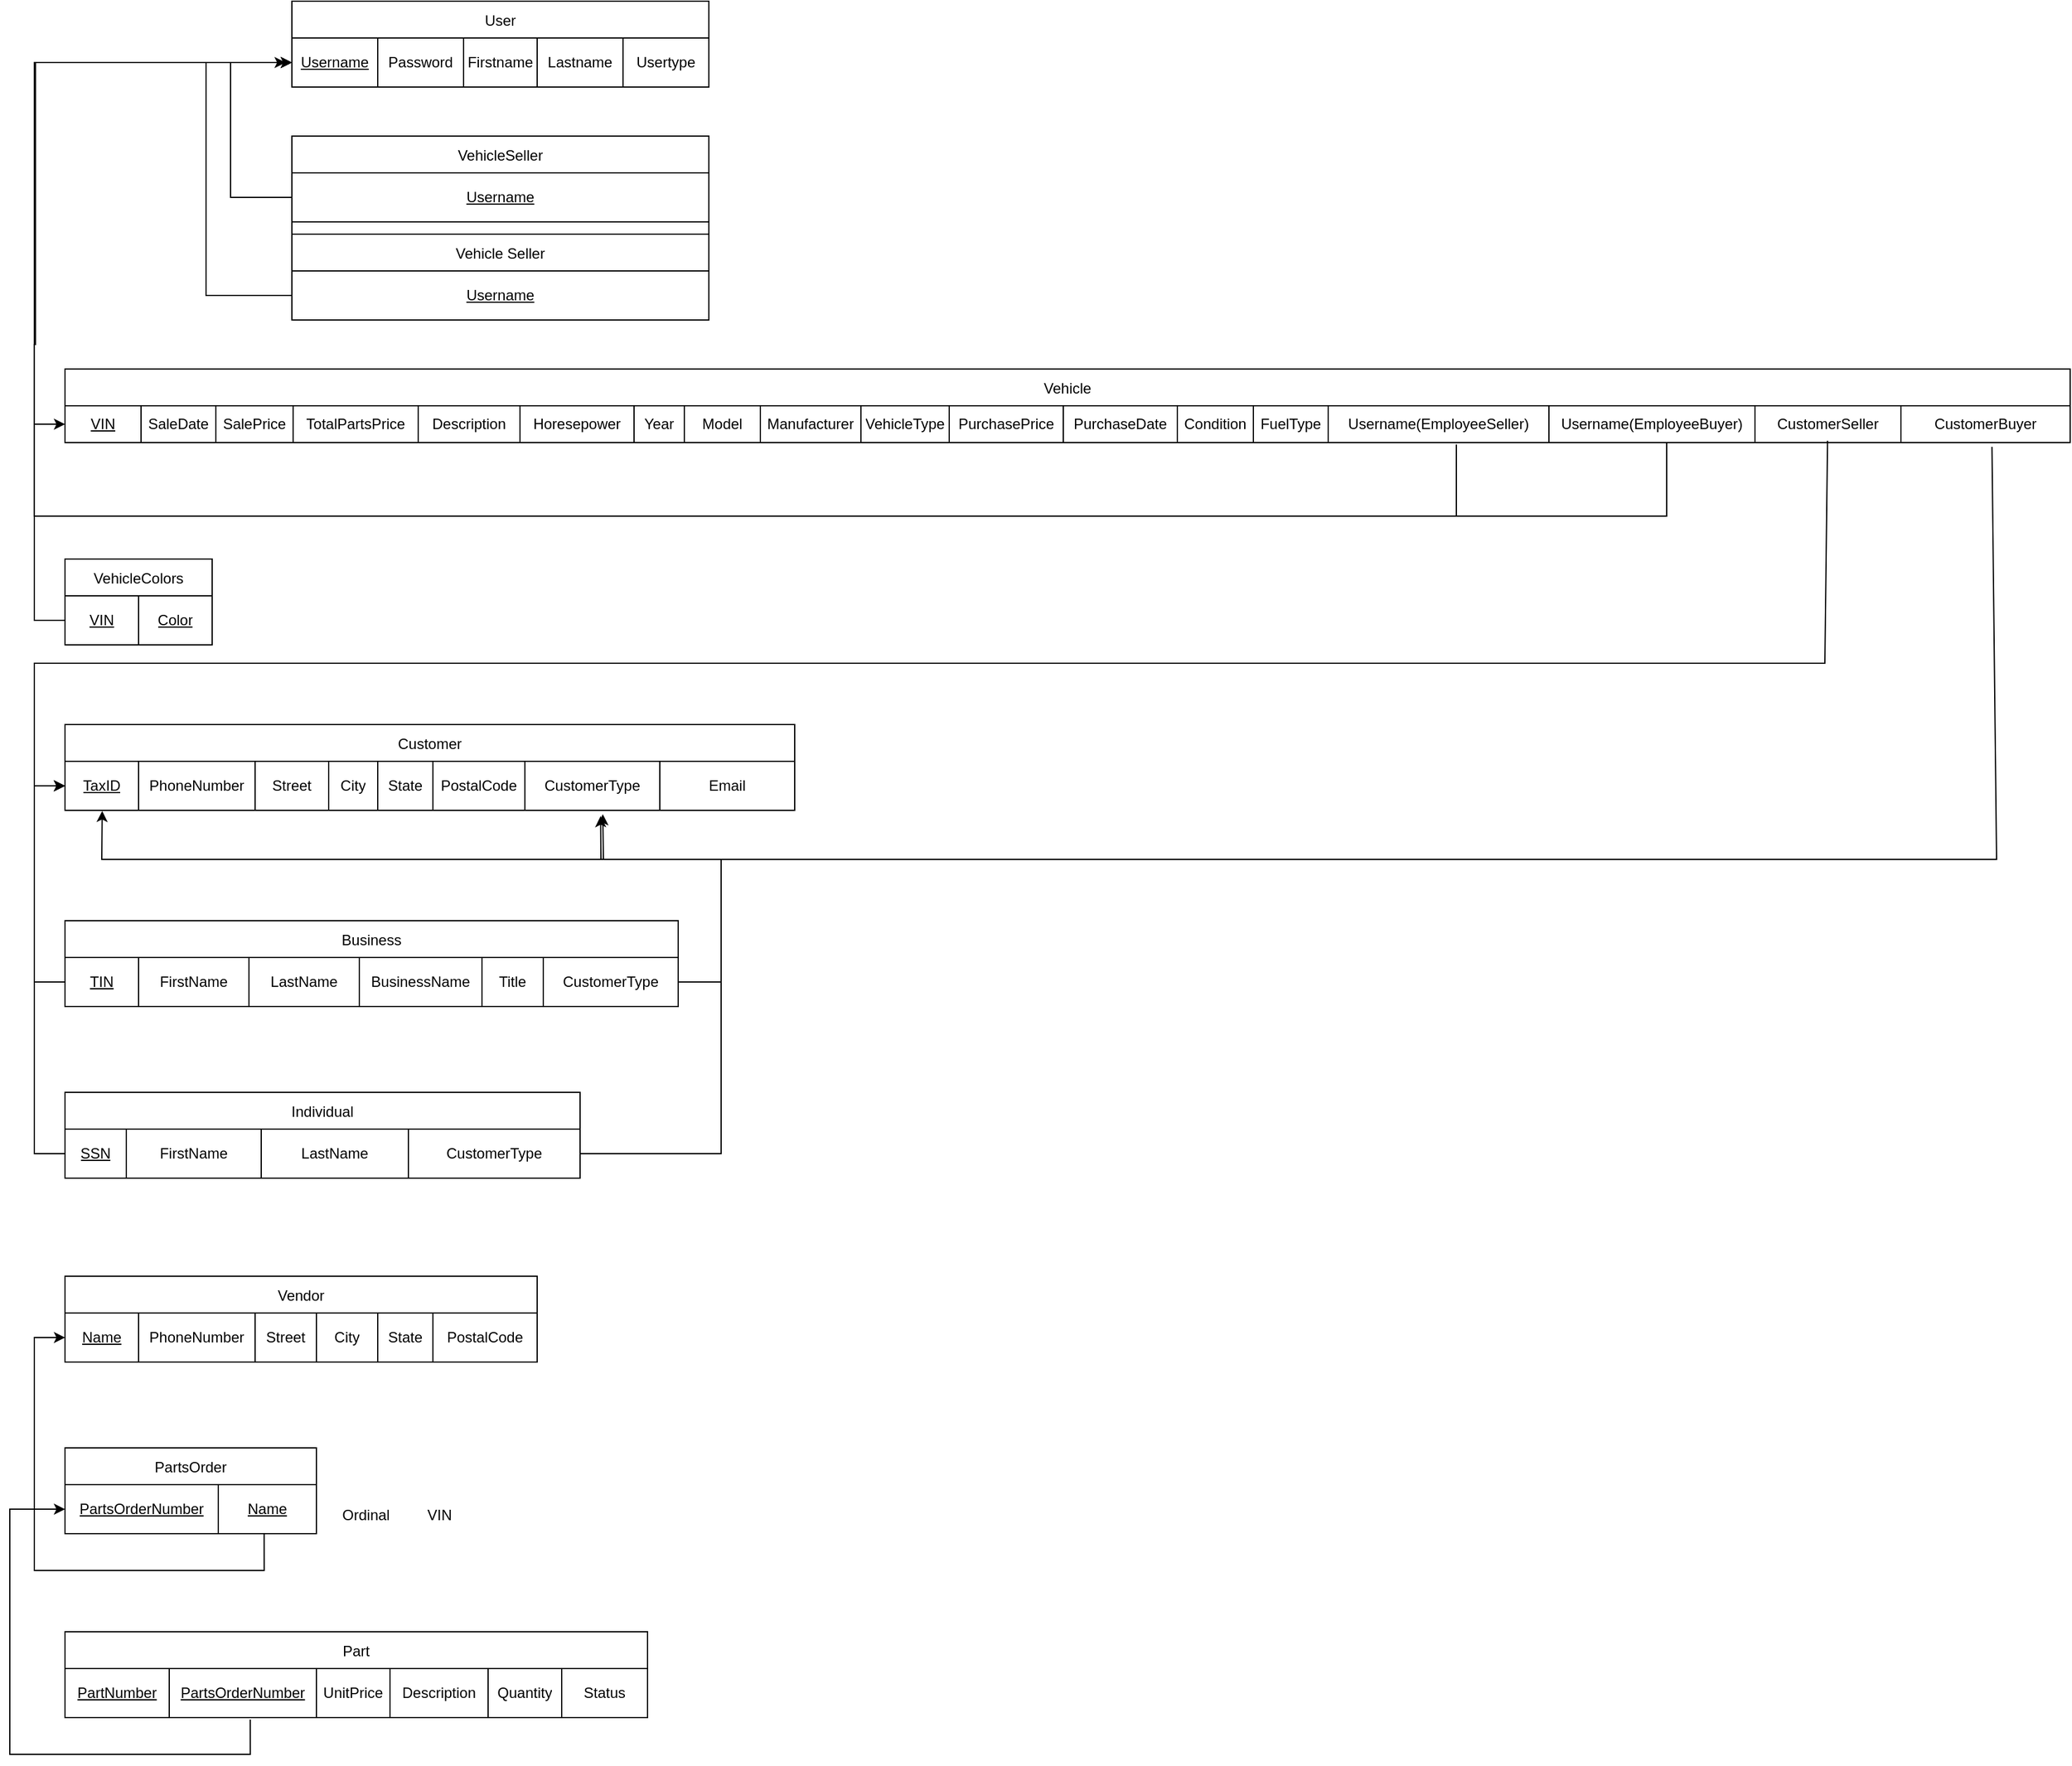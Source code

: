 <mxfile version="24.7.8">
  <diagram name="Page-1" id="-4UtWJJOfgUsc_9yNbab">
    <mxGraphModel dx="1515" dy="369" grid="1" gridSize="10" guides="1" tooltips="1" connect="1" arrows="1" fold="1" page="1" pageScale="1" pageWidth="850" pageHeight="1100" math="0" shadow="0">
      <root>
        <mxCell id="0" />
        <mxCell id="1" parent="0" />
        <mxCell id="wjsZOd1Ye_hqDT3On4Ij-1" value="User" style="shape=table;startSize=30;container=1;collapsible=0;childLayout=tableLayout;" parent="1" vertex="1">
          <mxGeometry x="-390" y="60" width="340" height="70" as="geometry" />
        </mxCell>
        <mxCell id="wjsZOd1Ye_hqDT3On4Ij-2" value="" style="shape=tableRow;horizontal=0;startSize=0;swimlaneHead=0;swimlaneBody=0;strokeColor=inherit;top=0;left=0;bottom=0;right=0;collapsible=0;dropTarget=0;fillColor=none;points=[[0,0.5],[1,0.5]];portConstraint=eastwest;" parent="wjsZOd1Ye_hqDT3On4Ij-1" vertex="1">
          <mxGeometry y="30" width="340" height="40" as="geometry" />
        </mxCell>
        <mxCell id="wjsZOd1Ye_hqDT3On4Ij-3" value="&lt;u&gt;Username&lt;/u&gt;" style="shape=partialRectangle;html=1;whiteSpace=wrap;connectable=0;strokeColor=inherit;overflow=hidden;fillColor=none;top=0;left=0;bottom=0;right=0;pointerEvents=1;" parent="wjsZOd1Ye_hqDT3On4Ij-2" vertex="1">
          <mxGeometry width="70" height="40" as="geometry">
            <mxRectangle width="70" height="40" as="alternateBounds" />
          </mxGeometry>
        </mxCell>
        <mxCell id="wjsZOd1Ye_hqDT3On4Ij-4" value="Password" style="shape=partialRectangle;html=1;whiteSpace=wrap;connectable=0;strokeColor=inherit;overflow=hidden;fillColor=none;top=0;left=0;bottom=0;right=0;pointerEvents=1;" parent="wjsZOd1Ye_hqDT3On4Ij-2" vertex="1">
          <mxGeometry x="70" width="70" height="40" as="geometry">
            <mxRectangle width="70" height="40" as="alternateBounds" />
          </mxGeometry>
        </mxCell>
        <mxCell id="wjsZOd1Ye_hqDT3On4Ij-5" value="Firstname" style="shape=partialRectangle;html=1;whiteSpace=wrap;connectable=0;strokeColor=inherit;overflow=hidden;fillColor=none;top=0;left=0;bottom=0;right=0;pointerEvents=1;" parent="wjsZOd1Ye_hqDT3On4Ij-2" vertex="1">
          <mxGeometry x="140" width="60" height="40" as="geometry">
            <mxRectangle width="60" height="40" as="alternateBounds" />
          </mxGeometry>
        </mxCell>
        <mxCell id="wjsZOd1Ye_hqDT3On4Ij-6" value="Lastname" style="shape=partialRectangle;html=1;whiteSpace=wrap;connectable=0;strokeColor=inherit;overflow=hidden;fillColor=none;top=0;left=0;bottom=0;right=0;pointerEvents=1;" parent="wjsZOd1Ye_hqDT3On4Ij-2" vertex="1">
          <mxGeometry x="200" width="70" height="40" as="geometry">
            <mxRectangle width="70" height="40" as="alternateBounds" />
          </mxGeometry>
        </mxCell>
        <mxCell id="wjsZOd1Ye_hqDT3On4Ij-7" value="Usertype" style="shape=partialRectangle;html=1;whiteSpace=wrap;connectable=0;strokeColor=inherit;overflow=hidden;fillColor=none;top=0;left=0;bottom=0;right=0;pointerEvents=1;" parent="wjsZOd1Ye_hqDT3On4Ij-2" vertex="1">
          <mxGeometry x="270" width="70" height="40" as="geometry">
            <mxRectangle width="70" height="40" as="alternateBounds" />
          </mxGeometry>
        </mxCell>
        <mxCell id="wjsZOd1Ye_hqDT3On4Ij-8" value="VehicleSeller" style="shape=table;startSize=30;container=1;collapsible=0;childLayout=tableLayout;" parent="1" vertex="1">
          <mxGeometry x="-390" y="170" width="340" height="110" as="geometry" />
        </mxCell>
        <mxCell id="wjsZOd1Ye_hqDT3On4Ij-9" value="" style="shape=tableRow;horizontal=0;startSize=0;swimlaneHead=0;swimlaneBody=0;strokeColor=inherit;top=0;left=0;bottom=0;right=0;collapsible=0;dropTarget=0;fillColor=none;points=[[0,0.5],[1,0.5]];portConstraint=eastwest;" parent="wjsZOd1Ye_hqDT3On4Ij-8" vertex="1">
          <mxGeometry y="30" width="340" height="40" as="geometry" />
        </mxCell>
        <mxCell id="wjsZOd1Ye_hqDT3On4Ij-10" value="&lt;u&gt;Username&lt;/u&gt;" style="shape=partialRectangle;html=1;whiteSpace=wrap;connectable=0;strokeColor=inherit;overflow=hidden;fillColor=none;top=0;left=0;bottom=0;right=0;pointerEvents=1;" parent="wjsZOd1Ye_hqDT3On4Ij-9" vertex="1">
          <mxGeometry width="340" height="40" as="geometry">
            <mxRectangle width="340" height="40" as="alternateBounds" />
          </mxGeometry>
        </mxCell>
        <mxCell id="fB4wuoA-GwbCkH97Dtny-259" value="" style="shape=tableRow;horizontal=0;startSize=0;swimlaneHead=0;swimlaneBody=0;strokeColor=inherit;top=0;left=0;bottom=0;right=0;collapsible=0;dropTarget=0;fillColor=none;points=[[0,0.5],[1,0.5]];portConstraint=eastwest;" parent="wjsZOd1Ye_hqDT3On4Ij-8" vertex="1">
          <mxGeometry y="70" width="340" height="40" as="geometry" />
        </mxCell>
        <mxCell id="fB4wuoA-GwbCkH97Dtny-260" value="&lt;u&gt;Username&lt;/u&gt;" style="shape=partialRectangle;html=1;whiteSpace=wrap;connectable=0;strokeColor=inherit;overflow=hidden;fillColor=none;top=0;left=0;bottom=0;right=0;pointerEvents=1;" parent="fB4wuoA-GwbCkH97Dtny-259" vertex="1">
          <mxGeometry width="340" height="40" as="geometry">
            <mxRectangle width="340" height="40" as="alternateBounds" />
          </mxGeometry>
        </mxCell>
        <mxCell id="wjsZOd1Ye_hqDT3On4Ij-11" value="" style="endArrow=classic;html=1;rounded=0;exitX=0;exitY=0.5;exitDx=0;exitDy=0;entryX=0;entryY=0.5;entryDx=0;entryDy=0;" parent="1" source="wjsZOd1Ye_hqDT3On4Ij-9" target="wjsZOd1Ye_hqDT3On4Ij-2" edge="1">
          <mxGeometry width="50" height="50" relative="1" as="geometry">
            <mxPoint x="80" y="410" as="sourcePoint" />
            <mxPoint x="-390" y="110" as="targetPoint" />
            <Array as="points">
              <mxPoint x="-440" y="220" />
              <mxPoint x="-440" y="110" />
            </Array>
          </mxGeometry>
        </mxCell>
        <mxCell id="wjsZOd1Ye_hqDT3On4Ij-12" value="Vehicle Seller" style="shape=table;startSize=30;container=1;collapsible=0;childLayout=tableLayout;" parent="1" vertex="1">
          <mxGeometry x="-390" y="250" width="340" height="70" as="geometry" />
        </mxCell>
        <mxCell id="wjsZOd1Ye_hqDT3On4Ij-13" value="" style="shape=tableRow;horizontal=0;startSize=0;swimlaneHead=0;swimlaneBody=0;strokeColor=inherit;top=0;left=0;bottom=0;right=0;collapsible=0;dropTarget=0;fillColor=none;points=[[0,0.5],[1,0.5]];portConstraint=eastwest;" parent="wjsZOd1Ye_hqDT3On4Ij-12" vertex="1">
          <mxGeometry y="30" width="340" height="40" as="geometry" />
        </mxCell>
        <mxCell id="wjsZOd1Ye_hqDT3On4Ij-14" value="&lt;u&gt;Username&lt;/u&gt;" style="shape=partialRectangle;html=1;whiteSpace=wrap;connectable=0;strokeColor=inherit;overflow=hidden;fillColor=none;top=0;left=0;bottom=0;right=0;pointerEvents=1;" parent="wjsZOd1Ye_hqDT3On4Ij-13" vertex="1">
          <mxGeometry width="340" height="40" as="geometry">
            <mxRectangle width="340" height="40" as="alternateBounds" />
          </mxGeometry>
        </mxCell>
        <mxCell id="fB4wuoA-GwbCkH97Dtny-1" value="" style="endArrow=classic;html=1;rounded=0;exitX=0;exitY=0.5;exitDx=0;exitDy=0;entryX=0;entryY=0.5;entryDx=0;entryDy=0;" parent="1" source="wjsZOd1Ye_hqDT3On4Ij-13" target="wjsZOd1Ye_hqDT3On4Ij-2" edge="1">
          <mxGeometry width="50" height="50" relative="1" as="geometry">
            <mxPoint x="-375" y="280" as="sourcePoint" />
            <mxPoint x="-350" y="130" as="targetPoint" />
            <Array as="points">
              <mxPoint x="-460" y="300" />
              <mxPoint x="-460" y="220" />
              <mxPoint x="-460" y="160" />
              <mxPoint x="-460" y="110" />
              <mxPoint x="-410" y="110" />
            </Array>
          </mxGeometry>
        </mxCell>
        <mxCell id="fB4wuoA-GwbCkH97Dtny-161" value="VehicleColors" style="shape=table;startSize=30;container=1;collapsible=0;childLayout=tableLayout;" parent="1" vertex="1">
          <mxGeometry x="-575" y="515" width="120" height="70" as="geometry" />
        </mxCell>
        <mxCell id="fB4wuoA-GwbCkH97Dtny-162" value="" style="shape=tableRow;horizontal=0;startSize=0;swimlaneHead=0;swimlaneBody=0;strokeColor=inherit;top=0;left=0;bottom=0;right=0;collapsible=0;dropTarget=0;fillColor=none;points=[[0,0.5],[1,0.5]];portConstraint=eastwest;" parent="fB4wuoA-GwbCkH97Dtny-161" vertex="1">
          <mxGeometry y="30" width="120" height="40" as="geometry" />
        </mxCell>
        <mxCell id="fB4wuoA-GwbCkH97Dtny-163" value="&lt;u&gt;VIN&lt;/u&gt;" style="shape=partialRectangle;html=1;whiteSpace=wrap;connectable=0;strokeColor=inherit;overflow=hidden;fillColor=none;top=0;left=0;bottom=0;right=0;pointerEvents=1;" parent="fB4wuoA-GwbCkH97Dtny-162" vertex="1">
          <mxGeometry width="60" height="40" as="geometry">
            <mxRectangle width="60" height="40" as="alternateBounds" />
          </mxGeometry>
        </mxCell>
        <mxCell id="fB4wuoA-GwbCkH97Dtny-164" value="&lt;u&gt;Color&lt;/u&gt;" style="shape=partialRectangle;html=1;whiteSpace=wrap;connectable=0;strokeColor=inherit;overflow=hidden;fillColor=none;top=0;left=0;bottom=0;right=0;pointerEvents=1;" parent="fB4wuoA-GwbCkH97Dtny-162" vertex="1">
          <mxGeometry x="60" width="60" height="40" as="geometry">
            <mxRectangle width="60" height="40" as="alternateBounds" />
          </mxGeometry>
        </mxCell>
        <mxCell id="fB4wuoA-GwbCkH97Dtny-189" value="Customer" style="shape=table;startSize=30;container=1;collapsible=0;childLayout=tableLayout;" parent="1" vertex="1">
          <mxGeometry x="-575" y="650" width="595" height="70" as="geometry" />
        </mxCell>
        <mxCell id="fB4wuoA-GwbCkH97Dtny-190" value="" style="shape=tableRow;horizontal=0;startSize=0;swimlaneHead=0;swimlaneBody=0;strokeColor=inherit;top=0;left=0;bottom=0;right=0;collapsible=0;dropTarget=0;fillColor=none;points=[[0,0.5],[1,0.5]];portConstraint=eastwest;" parent="fB4wuoA-GwbCkH97Dtny-189" vertex="1">
          <mxGeometry y="30" width="595" height="40" as="geometry" />
        </mxCell>
        <mxCell id="fB4wuoA-GwbCkH97Dtny-191" value="&lt;u&gt;TaxID&lt;/u&gt;" style="shape=partialRectangle;html=1;whiteSpace=wrap;connectable=0;strokeColor=inherit;overflow=hidden;fillColor=none;top=0;left=0;bottom=0;right=0;pointerEvents=1;" parent="fB4wuoA-GwbCkH97Dtny-190" vertex="1">
          <mxGeometry width="60" height="40" as="geometry">
            <mxRectangle width="60" height="40" as="alternateBounds" />
          </mxGeometry>
        </mxCell>
        <mxCell id="fB4wuoA-GwbCkH97Dtny-192" value="PhoneNumber" style="shape=partialRectangle;html=1;whiteSpace=wrap;connectable=0;strokeColor=inherit;overflow=hidden;fillColor=none;top=0;left=0;bottom=0;right=0;pointerEvents=1;" parent="fB4wuoA-GwbCkH97Dtny-190" vertex="1">
          <mxGeometry x="60" width="95" height="40" as="geometry">
            <mxRectangle width="95" height="40" as="alternateBounds" />
          </mxGeometry>
        </mxCell>
        <mxCell id="fB4wuoA-GwbCkH97Dtny-193" value="Street" style="shape=partialRectangle;html=1;whiteSpace=wrap;connectable=0;strokeColor=inherit;overflow=hidden;fillColor=none;top=0;left=0;bottom=0;right=0;pointerEvents=1;" parent="fB4wuoA-GwbCkH97Dtny-190" vertex="1">
          <mxGeometry x="155" width="60" height="40" as="geometry">
            <mxRectangle width="60" height="40" as="alternateBounds" />
          </mxGeometry>
        </mxCell>
        <mxCell id="fB4wuoA-GwbCkH97Dtny-194" value="City" style="shape=partialRectangle;html=1;whiteSpace=wrap;connectable=0;strokeColor=inherit;overflow=hidden;fillColor=none;top=0;left=0;bottom=0;right=0;pointerEvents=1;" parent="fB4wuoA-GwbCkH97Dtny-190" vertex="1">
          <mxGeometry x="215" width="40" height="40" as="geometry">
            <mxRectangle width="40" height="40" as="alternateBounds" />
          </mxGeometry>
        </mxCell>
        <mxCell id="fB4wuoA-GwbCkH97Dtny-195" value="State" style="shape=partialRectangle;html=1;whiteSpace=wrap;connectable=0;strokeColor=inherit;overflow=hidden;fillColor=none;top=0;left=0;bottom=0;right=0;pointerEvents=1;" parent="fB4wuoA-GwbCkH97Dtny-190" vertex="1">
          <mxGeometry x="255" width="45" height="40" as="geometry">
            <mxRectangle width="45" height="40" as="alternateBounds" />
          </mxGeometry>
        </mxCell>
        <mxCell id="fB4wuoA-GwbCkH97Dtny-196" value="PostalCode" style="shape=partialRectangle;html=1;whiteSpace=wrap;connectable=0;strokeColor=inherit;overflow=hidden;fillColor=none;top=0;left=0;bottom=0;right=0;pointerEvents=1;" parent="fB4wuoA-GwbCkH97Dtny-190" vertex="1">
          <mxGeometry x="300" width="75" height="40" as="geometry">
            <mxRectangle width="75" height="40" as="alternateBounds" />
          </mxGeometry>
        </mxCell>
        <mxCell id="zgHn_-PmZQucNy31a7lp-24" value="CustomerType" style="shape=partialRectangle;html=1;whiteSpace=wrap;connectable=0;strokeColor=inherit;overflow=hidden;fillColor=none;top=0;left=0;bottom=0;right=0;pointerEvents=1;" parent="fB4wuoA-GwbCkH97Dtny-190" vertex="1">
          <mxGeometry x="375" width="110" height="40" as="geometry">
            <mxRectangle width="110" height="40" as="alternateBounds" />
          </mxGeometry>
        </mxCell>
        <mxCell id="zgHn_-PmZQucNy31a7lp-28" value="Email" style="shape=partialRectangle;html=1;whiteSpace=wrap;connectable=0;strokeColor=inherit;overflow=hidden;fillColor=none;top=0;left=0;bottom=0;right=0;pointerEvents=1;" parent="fB4wuoA-GwbCkH97Dtny-190" vertex="1">
          <mxGeometry x="485" width="110" height="40" as="geometry">
            <mxRectangle width="110" height="40" as="alternateBounds" />
          </mxGeometry>
        </mxCell>
        <mxCell id="fB4wuoA-GwbCkH97Dtny-229" value="PartsOrder" style="shape=table;startSize=30;container=1;collapsible=0;childLayout=tableLayout;" parent="1" vertex="1">
          <mxGeometry x="-575" y="1240" width="205" height="70" as="geometry" />
        </mxCell>
        <mxCell id="fB4wuoA-GwbCkH97Dtny-230" value="" style="shape=tableRow;horizontal=0;startSize=0;swimlaneHead=0;swimlaneBody=0;strokeColor=inherit;top=0;left=0;bottom=0;right=0;collapsible=0;dropTarget=0;fillColor=none;points=[[0,0.5],[1,0.5]];portConstraint=eastwest;" parent="fB4wuoA-GwbCkH97Dtny-229" vertex="1">
          <mxGeometry y="30" width="205" height="40" as="geometry" />
        </mxCell>
        <mxCell id="fB4wuoA-GwbCkH97Dtny-231" value="&lt;u&gt;PartsOrderNumber&lt;/u&gt;" style="shape=partialRectangle;html=1;whiteSpace=wrap;connectable=0;strokeColor=inherit;overflow=hidden;fillColor=none;top=0;left=0;bottom=0;right=0;pointerEvents=1;" parent="fB4wuoA-GwbCkH97Dtny-230" vertex="1">
          <mxGeometry width="125" height="40" as="geometry">
            <mxRectangle width="125" height="40" as="alternateBounds" />
          </mxGeometry>
        </mxCell>
        <mxCell id="fB4wuoA-GwbCkH97Dtny-232" value="&lt;u&gt;Name&lt;/u&gt;" style="shape=partialRectangle;html=1;whiteSpace=wrap;connectable=0;strokeColor=inherit;overflow=hidden;fillColor=none;top=0;left=0;bottom=0;right=0;pointerEvents=1;" parent="fB4wuoA-GwbCkH97Dtny-230" vertex="1">
          <mxGeometry x="125" width="80" height="40" as="geometry">
            <mxRectangle width="80" height="40" as="alternateBounds" />
          </mxGeometry>
        </mxCell>
        <mxCell id="fB4wuoA-GwbCkH97Dtny-233" value="Vendor" style="shape=table;startSize=30;container=1;collapsible=0;childLayout=tableLayout;" parent="1" vertex="1">
          <mxGeometry x="-575" y="1100" width="385" height="70" as="geometry" />
        </mxCell>
        <mxCell id="fB4wuoA-GwbCkH97Dtny-234" value="" style="shape=tableRow;horizontal=0;startSize=0;swimlaneHead=0;swimlaneBody=0;strokeColor=inherit;top=0;left=0;bottom=0;right=0;collapsible=0;dropTarget=0;fillColor=none;points=[[0,0.5],[1,0.5]];portConstraint=eastwest;" parent="fB4wuoA-GwbCkH97Dtny-233" vertex="1">
          <mxGeometry y="30" width="385" height="40" as="geometry" />
        </mxCell>
        <mxCell id="fB4wuoA-GwbCkH97Dtny-235" value="&lt;u&gt;Name&lt;/u&gt;" style="shape=partialRectangle;html=1;whiteSpace=wrap;connectable=0;strokeColor=inherit;overflow=hidden;fillColor=none;top=0;left=0;bottom=0;right=0;pointerEvents=1;" parent="fB4wuoA-GwbCkH97Dtny-234" vertex="1">
          <mxGeometry width="60" height="40" as="geometry">
            <mxRectangle width="60" height="40" as="alternateBounds" />
          </mxGeometry>
        </mxCell>
        <mxCell id="fB4wuoA-GwbCkH97Dtny-236" value="PhoneNumber" style="shape=partialRectangle;html=1;whiteSpace=wrap;connectable=0;strokeColor=inherit;overflow=hidden;fillColor=none;top=0;left=0;bottom=0;right=0;pointerEvents=1;" parent="fB4wuoA-GwbCkH97Dtny-234" vertex="1">
          <mxGeometry x="60" width="95" height="40" as="geometry">
            <mxRectangle width="95" height="40" as="alternateBounds" />
          </mxGeometry>
        </mxCell>
        <mxCell id="fB4wuoA-GwbCkH97Dtny-237" value="Street" style="shape=partialRectangle;html=1;whiteSpace=wrap;connectable=0;strokeColor=inherit;overflow=hidden;fillColor=none;top=0;left=0;bottom=0;right=0;pointerEvents=1;" parent="fB4wuoA-GwbCkH97Dtny-234" vertex="1">
          <mxGeometry x="155" width="50" height="40" as="geometry">
            <mxRectangle width="50" height="40" as="alternateBounds" />
          </mxGeometry>
        </mxCell>
        <mxCell id="fB4wuoA-GwbCkH97Dtny-238" value="City" style="shape=partialRectangle;html=1;whiteSpace=wrap;connectable=0;strokeColor=inherit;overflow=hidden;fillColor=none;top=0;left=0;bottom=0;right=0;pointerEvents=1;" parent="fB4wuoA-GwbCkH97Dtny-234" vertex="1">
          <mxGeometry x="205" width="50" height="40" as="geometry">
            <mxRectangle width="50" height="40" as="alternateBounds" />
          </mxGeometry>
        </mxCell>
        <mxCell id="fB4wuoA-GwbCkH97Dtny-239" value="State" style="shape=partialRectangle;html=1;whiteSpace=wrap;connectable=0;strokeColor=inherit;overflow=hidden;fillColor=none;top=0;left=0;bottom=0;right=0;pointerEvents=1;" parent="fB4wuoA-GwbCkH97Dtny-234" vertex="1">
          <mxGeometry x="255" width="45" height="40" as="geometry">
            <mxRectangle width="45" height="40" as="alternateBounds" />
          </mxGeometry>
        </mxCell>
        <mxCell id="fB4wuoA-GwbCkH97Dtny-240" value="PostalCode" style="shape=partialRectangle;html=1;whiteSpace=wrap;connectable=0;strokeColor=inherit;overflow=hidden;fillColor=none;top=0;left=0;bottom=0;right=0;pointerEvents=1;" parent="fB4wuoA-GwbCkH97Dtny-234" vertex="1">
          <mxGeometry x="300" width="85" height="40" as="geometry">
            <mxRectangle width="85" height="40" as="alternateBounds" />
          </mxGeometry>
        </mxCell>
        <mxCell id="fB4wuoA-GwbCkH97Dtny-241" style="edgeStyle=orthogonalEdgeStyle;rounded=0;orthogonalLoop=1;jettySize=auto;html=1;entryX=0;entryY=0.5;entryDx=0;entryDy=0;exitX=0.792;exitY=0.994;exitDx=0;exitDy=0;exitPerimeter=0;" parent="1" source="fB4wuoA-GwbCkH97Dtny-230" target="fB4wuoA-GwbCkH97Dtny-234" edge="1">
          <mxGeometry relative="1" as="geometry">
            <Array as="points">
              <mxPoint x="-413" y="1340" />
              <mxPoint x="-600" y="1340" />
              <mxPoint x="-600" y="1150" />
            </Array>
          </mxGeometry>
        </mxCell>
        <mxCell id="fB4wuoA-GwbCkH97Dtny-250" value="Part" style="shape=table;startSize=30;container=1;collapsible=0;childLayout=tableLayout;" parent="1" vertex="1">
          <mxGeometry x="-575" y="1390" width="475" height="70" as="geometry" />
        </mxCell>
        <mxCell id="fB4wuoA-GwbCkH97Dtny-251" value="" style="shape=tableRow;horizontal=0;startSize=0;swimlaneHead=0;swimlaneBody=0;strokeColor=inherit;top=0;left=0;bottom=0;right=0;collapsible=0;dropTarget=0;fillColor=none;points=[[0,0.5],[1,0.5]];portConstraint=eastwest;" parent="fB4wuoA-GwbCkH97Dtny-250" vertex="1">
          <mxGeometry y="30" width="475" height="40" as="geometry" />
        </mxCell>
        <mxCell id="fB4wuoA-GwbCkH97Dtny-252" value="&lt;u&gt;PartNumber&lt;/u&gt;" style="shape=partialRectangle;html=1;whiteSpace=wrap;connectable=0;strokeColor=inherit;overflow=hidden;fillColor=none;top=0;left=0;bottom=0;right=0;pointerEvents=1;" parent="fB4wuoA-GwbCkH97Dtny-251" vertex="1">
          <mxGeometry width="85" height="40" as="geometry">
            <mxRectangle width="85" height="40" as="alternateBounds" />
          </mxGeometry>
        </mxCell>
        <mxCell id="fB4wuoA-GwbCkH97Dtny-253" value="&lt;u&gt;PartsOrderNumber&lt;/u&gt;" style="shape=partialRectangle;html=1;whiteSpace=wrap;connectable=0;strokeColor=inherit;overflow=hidden;fillColor=none;top=0;left=0;bottom=0;right=0;pointerEvents=1;" parent="fB4wuoA-GwbCkH97Dtny-251" vertex="1">
          <mxGeometry x="85" width="120" height="40" as="geometry">
            <mxRectangle width="120" height="40" as="alternateBounds" />
          </mxGeometry>
        </mxCell>
        <mxCell id="fB4wuoA-GwbCkH97Dtny-254" value="UnitPrice" style="shape=partialRectangle;html=1;whiteSpace=wrap;connectable=0;strokeColor=inherit;overflow=hidden;fillColor=none;top=0;left=0;bottom=0;right=0;pointerEvents=1;" parent="fB4wuoA-GwbCkH97Dtny-251" vertex="1">
          <mxGeometry x="205" width="60" height="40" as="geometry">
            <mxRectangle width="60" height="40" as="alternateBounds" />
          </mxGeometry>
        </mxCell>
        <mxCell id="fB4wuoA-GwbCkH97Dtny-255" value="Description" style="shape=partialRectangle;html=1;whiteSpace=wrap;connectable=0;strokeColor=inherit;overflow=hidden;fillColor=none;top=0;left=0;bottom=0;right=0;pointerEvents=1;" parent="fB4wuoA-GwbCkH97Dtny-251" vertex="1">
          <mxGeometry x="265" width="80" height="40" as="geometry">
            <mxRectangle width="80" height="40" as="alternateBounds" />
          </mxGeometry>
        </mxCell>
        <mxCell id="fB4wuoA-GwbCkH97Dtny-256" value="Quantity" style="shape=partialRectangle;html=1;whiteSpace=wrap;connectable=0;strokeColor=inherit;overflow=hidden;fillColor=none;top=0;left=0;bottom=0;right=0;pointerEvents=1;" parent="fB4wuoA-GwbCkH97Dtny-251" vertex="1">
          <mxGeometry x="345" width="60" height="40" as="geometry">
            <mxRectangle width="60" height="40" as="alternateBounds" />
          </mxGeometry>
        </mxCell>
        <mxCell id="fB4wuoA-GwbCkH97Dtny-257" value="Status" style="shape=partialRectangle;html=1;whiteSpace=wrap;connectable=0;strokeColor=inherit;overflow=hidden;fillColor=none;top=0;left=0;bottom=0;right=0;pointerEvents=1;" parent="fB4wuoA-GwbCkH97Dtny-251" vertex="1">
          <mxGeometry x="405" width="70" height="40" as="geometry">
            <mxRectangle width="70" height="40" as="alternateBounds" />
          </mxGeometry>
        </mxCell>
        <mxCell id="fB4wuoA-GwbCkH97Dtny-258" style="edgeStyle=orthogonalEdgeStyle;rounded=0;orthogonalLoop=1;jettySize=auto;html=1;entryX=0;entryY=0.5;entryDx=0;entryDy=0;exitX=0.318;exitY=1.042;exitDx=0;exitDy=0;exitPerimeter=0;" parent="1" source="fB4wuoA-GwbCkH97Dtny-251" target="fB4wuoA-GwbCkH97Dtny-230" edge="1">
          <mxGeometry relative="1" as="geometry">
            <Array as="points">
              <mxPoint x="-424" y="1490" />
              <mxPoint x="-620" y="1490" />
              <mxPoint x="-620" y="1290" />
            </Array>
          </mxGeometry>
        </mxCell>
        <mxCell id="zgHn_-PmZQucNy31a7lp-22" style="edgeStyle=orthogonalEdgeStyle;rounded=0;orthogonalLoop=1;jettySize=auto;html=1;exitX=0.697;exitY=1.056;exitDx=0;exitDy=0;exitPerimeter=0;entryX=0;entryY=0.5;entryDx=0;entryDy=0;" parent="1" edge="1">
          <mxGeometry relative="1" as="geometry">
            <mxPoint x="-395.08" y="110.0" as="targetPoint" />
            <mxPoint x="559.515" y="421.68" as="sourcePoint" />
            <Array as="points">
              <mxPoint x="559.92" y="480" />
              <mxPoint x="-600.08" y="480" />
              <mxPoint x="-600.08" y="340" />
              <mxPoint x="-599.08" y="110" />
            </Array>
          </mxGeometry>
        </mxCell>
        <mxCell id="zgHn_-PmZQucNy31a7lp-27" style="rounded=0;orthogonalLoop=1;jettySize=auto;html=1;exitX=0.879;exitY=0.951;exitDx=0;exitDy=0;exitPerimeter=0;entryX=0;entryY=0.5;entryDx=0;entryDy=0;" parent="1" source="fB4wuoA-GwbCkH97Dtny-280" target="fB4wuoA-GwbCkH97Dtny-190" edge="1">
          <mxGeometry relative="1" as="geometry">
            <mxPoint x="-610" y="610" as="targetPoint" />
            <Array as="points">
              <mxPoint x="860" y="600" />
              <mxPoint x="320" y="600" />
              <mxPoint x="-230" y="600" />
              <mxPoint x="-600" y="600" />
              <mxPoint x="-600" y="700" />
            </Array>
          </mxGeometry>
        </mxCell>
        <mxCell id="zgHn_-PmZQucNy31a7lp-35" style="edgeStyle=none;rounded=0;orthogonalLoop=1;jettySize=auto;html=1;exitX=0.961;exitY=1.118;exitDx=0;exitDy=0;exitPerimeter=0;entryX=0.051;entryY=1.012;entryDx=0;entryDy=0;entryPerimeter=0;" parent="1" source="fB4wuoA-GwbCkH97Dtny-280" target="fB4wuoA-GwbCkH97Dtny-190" edge="1">
          <mxGeometry relative="1" as="geometry">
            <mxPoint x="-550" y="750" as="targetPoint" />
            <Array as="points">
              <mxPoint x="1000" y="760" />
              <mxPoint x="230" y="760" />
              <mxPoint x="-545" y="760" />
            </Array>
          </mxGeometry>
        </mxCell>
        <mxCell id="fB4wuoA-GwbCkH97Dtny-279" value="Vehicle" style="shape=table;startSize=30;container=1;collapsible=0;childLayout=tableLayout;" parent="1" vertex="1">
          <mxGeometry x="-575" y="360" width="1635" height="60" as="geometry" />
        </mxCell>
        <mxCell id="fB4wuoA-GwbCkH97Dtny-280" value="" style="shape=tableRow;horizontal=0;startSize=0;swimlaneHead=0;swimlaneBody=0;strokeColor=inherit;top=0;left=0;bottom=0;right=0;collapsible=0;dropTarget=0;fillColor=none;points=[[0,0.5],[1,0.5]];portConstraint=eastwest;" parent="fB4wuoA-GwbCkH97Dtny-279" vertex="1">
          <mxGeometry y="30" width="1635" height="30" as="geometry" />
        </mxCell>
        <mxCell id="fB4wuoA-GwbCkH97Dtny-281" value="&lt;u&gt;VIN&lt;/u&gt;" style="shape=partialRectangle;html=1;whiteSpace=wrap;connectable=0;strokeColor=inherit;overflow=hidden;fillColor=none;top=0;left=0;bottom=0;right=0;pointerEvents=1;" parent="fB4wuoA-GwbCkH97Dtny-280" vertex="1">
          <mxGeometry width="62" height="30" as="geometry">
            <mxRectangle width="62" height="30" as="alternateBounds" />
          </mxGeometry>
        </mxCell>
        <mxCell id="fB4wuoA-GwbCkH97Dtny-282" value="SaleDate" style="shape=partialRectangle;html=1;whiteSpace=wrap;connectable=0;strokeColor=inherit;overflow=hidden;fillColor=none;top=0;left=0;bottom=0;right=0;pointerEvents=1;" parent="fB4wuoA-GwbCkH97Dtny-280" vertex="1">
          <mxGeometry x="62" width="61" height="30" as="geometry">
            <mxRectangle width="61" height="30" as="alternateBounds" />
          </mxGeometry>
        </mxCell>
        <mxCell id="fB4wuoA-GwbCkH97Dtny-283" value="SalePrice" style="shape=partialRectangle;html=1;whiteSpace=wrap;connectable=0;strokeColor=inherit;overflow=hidden;fillColor=none;top=0;left=0;bottom=0;right=0;pointerEvents=1;" parent="fB4wuoA-GwbCkH97Dtny-280" vertex="1">
          <mxGeometry x="123" width="63" height="30" as="geometry">
            <mxRectangle width="63" height="30" as="alternateBounds" />
          </mxGeometry>
        </mxCell>
        <mxCell id="fB4wuoA-GwbCkH97Dtny-284" value="TotalPartsPrice" style="shape=partialRectangle;html=1;whiteSpace=wrap;connectable=0;strokeColor=inherit;overflow=hidden;fillColor=none;top=0;left=0;bottom=0;right=0;pointerEvents=1;" parent="fB4wuoA-GwbCkH97Dtny-280" vertex="1">
          <mxGeometry x="186" width="102" height="30" as="geometry">
            <mxRectangle width="102" height="30" as="alternateBounds" />
          </mxGeometry>
        </mxCell>
        <mxCell id="fB4wuoA-GwbCkH97Dtny-285" value="Description" style="shape=partialRectangle;html=1;whiteSpace=wrap;connectable=0;strokeColor=inherit;overflow=hidden;fillColor=none;top=0;left=0;bottom=0;right=0;pointerEvents=1;" parent="fB4wuoA-GwbCkH97Dtny-280" vertex="1">
          <mxGeometry x="288" width="83" height="30" as="geometry">
            <mxRectangle width="83" height="30" as="alternateBounds" />
          </mxGeometry>
        </mxCell>
        <mxCell id="fB4wuoA-GwbCkH97Dtny-286" value="Horesepower" style="shape=partialRectangle;html=1;whiteSpace=wrap;connectable=0;strokeColor=inherit;overflow=hidden;fillColor=none;top=0;left=0;bottom=0;right=0;pointerEvents=1;" parent="fB4wuoA-GwbCkH97Dtny-280" vertex="1">
          <mxGeometry x="371" width="93" height="30" as="geometry">
            <mxRectangle width="93" height="30" as="alternateBounds" />
          </mxGeometry>
        </mxCell>
        <mxCell id="fB4wuoA-GwbCkH97Dtny-287" value="Year" style="shape=partialRectangle;html=1;whiteSpace=wrap;connectable=0;strokeColor=inherit;overflow=hidden;fillColor=none;top=0;left=0;bottom=0;right=0;pointerEvents=1;" parent="fB4wuoA-GwbCkH97Dtny-280" vertex="1">
          <mxGeometry x="464" width="41" height="30" as="geometry">
            <mxRectangle width="41" height="30" as="alternateBounds" />
          </mxGeometry>
        </mxCell>
        <mxCell id="fB4wuoA-GwbCkH97Dtny-288" value="Model" style="shape=partialRectangle;html=1;whiteSpace=wrap;connectable=0;strokeColor=inherit;overflow=hidden;fillColor=none;top=0;left=0;bottom=0;right=0;pointerEvents=1;" parent="fB4wuoA-GwbCkH97Dtny-280" vertex="1">
          <mxGeometry x="505" width="62" height="30" as="geometry">
            <mxRectangle width="62" height="30" as="alternateBounds" />
          </mxGeometry>
        </mxCell>
        <mxCell id="fB4wuoA-GwbCkH97Dtny-289" value="Manufacturer" style="shape=partialRectangle;html=1;whiteSpace=wrap;connectable=0;strokeColor=inherit;overflow=hidden;fillColor=none;top=0;left=0;bottom=0;right=0;pointerEvents=1;" parent="fB4wuoA-GwbCkH97Dtny-280" vertex="1">
          <mxGeometry x="567" width="82" height="30" as="geometry">
            <mxRectangle width="82" height="30" as="alternateBounds" />
          </mxGeometry>
        </mxCell>
        <mxCell id="fB4wuoA-GwbCkH97Dtny-290" value="VehicleType" style="shape=partialRectangle;html=1;whiteSpace=wrap;connectable=0;strokeColor=inherit;overflow=hidden;fillColor=none;top=0;left=0;bottom=0;right=0;pointerEvents=1;" parent="fB4wuoA-GwbCkH97Dtny-280" vertex="1">
          <mxGeometry x="649" width="72" height="30" as="geometry">
            <mxRectangle width="72" height="30" as="alternateBounds" />
          </mxGeometry>
        </mxCell>
        <mxCell id="fB4wuoA-GwbCkH97Dtny-291" value="PurchasePrice" style="shape=partialRectangle;html=1;whiteSpace=wrap;connectable=0;strokeColor=inherit;overflow=hidden;fillColor=none;top=0;left=0;bottom=0;right=0;pointerEvents=1;" parent="fB4wuoA-GwbCkH97Dtny-280" vertex="1">
          <mxGeometry x="721" width="93" height="30" as="geometry">
            <mxRectangle width="93" height="30" as="alternateBounds" />
          </mxGeometry>
        </mxCell>
        <mxCell id="fB4wuoA-GwbCkH97Dtny-292" value="PurchaseDate" style="shape=partialRectangle;html=1;whiteSpace=wrap;connectable=0;strokeColor=inherit;overflow=hidden;fillColor=none;top=0;left=0;bottom=0;right=0;pointerEvents=1;" parent="fB4wuoA-GwbCkH97Dtny-280" vertex="1">
          <mxGeometry x="814" width="93" height="30" as="geometry">
            <mxRectangle width="93" height="30" as="alternateBounds" />
          </mxGeometry>
        </mxCell>
        <mxCell id="fB4wuoA-GwbCkH97Dtny-293" value="Condition" style="shape=partialRectangle;html=1;whiteSpace=wrap;connectable=0;strokeColor=inherit;overflow=hidden;fillColor=none;top=0;left=0;bottom=0;right=0;pointerEvents=1;" parent="fB4wuoA-GwbCkH97Dtny-280" vertex="1">
          <mxGeometry x="907" width="62" height="30" as="geometry">
            <mxRectangle width="62" height="30" as="alternateBounds" />
          </mxGeometry>
        </mxCell>
        <mxCell id="fB4wuoA-GwbCkH97Dtny-294" value="FuelType" style="shape=partialRectangle;html=1;whiteSpace=wrap;connectable=0;strokeColor=inherit;overflow=hidden;fillColor=none;top=0;left=0;bottom=0;right=0;pointerEvents=1;" parent="fB4wuoA-GwbCkH97Dtny-280" vertex="1">
          <mxGeometry x="969" width="61" height="30" as="geometry">
            <mxRectangle width="61" height="30" as="alternateBounds" />
          </mxGeometry>
        </mxCell>
        <mxCell id="fB4wuoA-GwbCkH97Dtny-295" value="Username(EmployeeSeller)" style="shape=partialRectangle;html=1;whiteSpace=wrap;connectable=0;strokeColor=inherit;overflow=hidden;fillColor=none;top=0;left=0;bottom=0;right=0;pointerEvents=1;" parent="fB4wuoA-GwbCkH97Dtny-280" vertex="1">
          <mxGeometry x="1030" width="180" height="30" as="geometry">
            <mxRectangle width="180" height="30" as="alternateBounds" />
          </mxGeometry>
        </mxCell>
        <mxCell id="fB4wuoA-GwbCkH97Dtny-296" value="Username(EmployeeBuyer)" style="shape=partialRectangle;html=1;whiteSpace=wrap;connectable=0;strokeColor=inherit;overflow=hidden;fillColor=none;top=0;left=0;bottom=0;right=0;pointerEvents=1;" parent="fB4wuoA-GwbCkH97Dtny-280" vertex="1">
          <mxGeometry x="1210" width="168" height="30" as="geometry">
            <mxRectangle width="168" height="30" as="alternateBounds" />
          </mxGeometry>
        </mxCell>
        <mxCell id="zgHn_-PmZQucNy31a7lp-20" value="CustomerSeller" style="shape=partialRectangle;html=1;whiteSpace=wrap;connectable=0;strokeColor=inherit;overflow=hidden;fillColor=none;top=0;left=0;bottom=0;right=0;pointerEvents=1;" parent="fB4wuoA-GwbCkH97Dtny-280" vertex="1">
          <mxGeometry x="1378" width="119" height="30" as="geometry">
            <mxRectangle width="119" height="30" as="alternateBounds" />
          </mxGeometry>
        </mxCell>
        <mxCell id="zgHn_-PmZQucNy31a7lp-21" value="CustomerBuyer" style="shape=partialRectangle;html=1;whiteSpace=wrap;connectable=0;strokeColor=inherit;overflow=hidden;fillColor=none;top=0;left=0;bottom=0;right=0;pointerEvents=1;" parent="fB4wuoA-GwbCkH97Dtny-280" vertex="1">
          <mxGeometry x="1497" width="138" height="30" as="geometry">
            <mxRectangle width="138" height="30" as="alternateBounds" />
          </mxGeometry>
        </mxCell>
        <mxCell id="fB4wuoA-GwbCkH97Dtny-297" style="edgeStyle=orthogonalEdgeStyle;rounded=0;orthogonalLoop=1;jettySize=auto;html=1;entryX=0;entryY=0.5;entryDx=0;entryDy=0;" parent="1" source="fB4wuoA-GwbCkH97Dtny-162" target="fB4wuoA-GwbCkH97Dtny-280" edge="1">
          <mxGeometry relative="1" as="geometry">
            <Array as="points">
              <mxPoint x="-600" y="565" />
              <mxPoint x="-600" y="405" />
            </Array>
            <mxPoint x="-595" y="400" as="targetPoint" />
          </mxGeometry>
        </mxCell>
        <mxCell id="zgHn_-PmZQucNy31a7lp-23" style="edgeStyle=orthogonalEdgeStyle;rounded=0;orthogonalLoop=1;jettySize=auto;html=1;entryX=0;entryY=0.5;entryDx=0;entryDy=0;" parent="1" target="wjsZOd1Ye_hqDT3On4Ij-2" edge="1">
          <mxGeometry relative="1" as="geometry">
            <mxPoint x="-440" y="60" as="targetPoint" />
            <mxPoint x="731" y="420" as="sourcePoint" />
            <Array as="points">
              <mxPoint x="731" y="480" />
              <mxPoint x="-600" y="480" />
              <mxPoint x="-600" y="110" />
            </Array>
          </mxGeometry>
        </mxCell>
        <mxCell id="zgHn_-PmZQucNy31a7lp-55" value="Business" style="shape=table;startSize=30;container=1;collapsible=0;childLayout=tableLayout;pointerEvents=1;strokeColor=inherit;align=center;verticalAlign=middle;fontFamily=Helvetica;fontSize=12;fontColor=default;fillColor=none;" parent="1" vertex="1">
          <mxGeometry x="-575" y="810" width="500" height="70" as="geometry" />
        </mxCell>
        <mxCell id="zgHn_-PmZQucNy31a7lp-56" value="" style="shape=tableRow;horizontal=0;startSize=0;swimlaneHead=0;swimlaneBody=0;strokeColor=inherit;top=0;left=0;bottom=0;right=0;collapsible=0;dropTarget=0;fillColor=none;points=[[0,0.5],[1,0.5]];portConstraint=eastwest;pointerEvents=1;align=center;verticalAlign=middle;fontFamily=Helvetica;fontSize=12;fontColor=default;" parent="zgHn_-PmZQucNy31a7lp-55" vertex="1">
          <mxGeometry y="30" width="500" height="40" as="geometry" />
        </mxCell>
        <mxCell id="zgHn_-PmZQucNy31a7lp-57" value="&lt;u&gt;TIN&lt;/u&gt;" style="shape=partialRectangle;html=1;whiteSpace=wrap;connectable=0;strokeColor=inherit;overflow=hidden;fillColor=none;top=0;left=0;bottom=0;right=0;pointerEvents=1;align=center;verticalAlign=middle;fontFamily=Helvetica;fontSize=12;fontColor=default;" parent="zgHn_-PmZQucNy31a7lp-56" vertex="1">
          <mxGeometry width="60" height="40" as="geometry">
            <mxRectangle width="60" height="40" as="alternateBounds" />
          </mxGeometry>
        </mxCell>
        <mxCell id="zgHn_-PmZQucNy31a7lp-58" value="FirstName" style="shape=partialRectangle;html=1;whiteSpace=wrap;connectable=0;strokeColor=inherit;overflow=hidden;fillColor=none;top=0;left=0;bottom=0;right=0;pointerEvents=1;align=center;verticalAlign=middle;fontFamily=Helvetica;fontSize=12;fontColor=default;" parent="zgHn_-PmZQucNy31a7lp-56" vertex="1">
          <mxGeometry x="60" width="90" height="40" as="geometry">
            <mxRectangle width="90" height="40" as="alternateBounds" />
          </mxGeometry>
        </mxCell>
        <mxCell id="zgHn_-PmZQucNy31a7lp-59" value="LastName" style="shape=partialRectangle;html=1;whiteSpace=wrap;connectable=0;strokeColor=inherit;overflow=hidden;fillColor=none;top=0;left=0;bottom=0;right=0;pointerEvents=1;align=center;verticalAlign=middle;fontFamily=Helvetica;fontSize=12;fontColor=default;" parent="zgHn_-PmZQucNy31a7lp-56" vertex="1">
          <mxGeometry x="150" width="90" height="40" as="geometry">
            <mxRectangle width="90" height="40" as="alternateBounds" />
          </mxGeometry>
        </mxCell>
        <mxCell id="zgHn_-PmZQucNy31a7lp-60" value="BusinessName" style="shape=partialRectangle;html=1;whiteSpace=wrap;connectable=0;strokeColor=inherit;overflow=hidden;fillColor=none;top=0;left=0;bottom=0;right=0;pointerEvents=1;align=center;verticalAlign=middle;fontFamily=Helvetica;fontSize=12;fontColor=default;" parent="zgHn_-PmZQucNy31a7lp-56" vertex="1">
          <mxGeometry x="240" width="100" height="40" as="geometry">
            <mxRectangle width="100" height="40" as="alternateBounds" />
          </mxGeometry>
        </mxCell>
        <mxCell id="zgHn_-PmZQucNy31a7lp-61" value="Title" style="shape=partialRectangle;html=1;whiteSpace=wrap;connectable=0;strokeColor=inherit;overflow=hidden;fillColor=none;top=0;left=0;bottom=0;right=0;pointerEvents=1;align=center;verticalAlign=middle;fontFamily=Helvetica;fontSize=12;fontColor=default;" parent="zgHn_-PmZQucNy31a7lp-56" vertex="1">
          <mxGeometry x="340" width="50" height="40" as="geometry">
            <mxRectangle width="50" height="40" as="alternateBounds" />
          </mxGeometry>
        </mxCell>
        <mxCell id="zgHn_-PmZQucNy31a7lp-62" value="CustomerType" style="shape=partialRectangle;html=1;whiteSpace=wrap;connectable=0;strokeColor=inherit;overflow=hidden;fillColor=none;top=0;left=0;bottom=0;right=0;pointerEvents=1;align=center;verticalAlign=middle;fontFamily=Helvetica;fontSize=12;fontColor=default;" parent="zgHn_-PmZQucNy31a7lp-56" vertex="1">
          <mxGeometry x="390" width="110" height="40" as="geometry">
            <mxRectangle width="110" height="40" as="alternateBounds" />
          </mxGeometry>
        </mxCell>
        <mxCell id="zgHn_-PmZQucNy31a7lp-63" value="Individual" style="shape=table;startSize=30;container=1;collapsible=0;childLayout=tableLayout;pointerEvents=1;strokeColor=inherit;align=center;verticalAlign=middle;fontFamily=Helvetica;fontSize=12;fontColor=default;fillColor=none;" parent="1" vertex="1">
          <mxGeometry x="-575" y="950" width="420" height="70" as="geometry" />
        </mxCell>
        <mxCell id="zgHn_-PmZQucNy31a7lp-64" value="" style="shape=tableRow;horizontal=0;startSize=0;swimlaneHead=0;swimlaneBody=0;strokeColor=inherit;top=0;left=0;bottom=0;right=0;collapsible=0;dropTarget=0;fillColor=none;points=[[0,0.5],[1,0.5]];portConstraint=eastwest;pointerEvents=1;align=center;verticalAlign=middle;fontFamily=Helvetica;fontSize=12;fontColor=default;" parent="zgHn_-PmZQucNy31a7lp-63" vertex="1">
          <mxGeometry y="30" width="420" height="40" as="geometry" />
        </mxCell>
        <mxCell id="zgHn_-PmZQucNy31a7lp-65" value="&lt;u&gt;SSN&lt;/u&gt;" style="shape=partialRectangle;html=1;whiteSpace=wrap;connectable=0;strokeColor=inherit;overflow=hidden;fillColor=none;top=0;left=0;bottom=0;right=0;pointerEvents=1;align=center;verticalAlign=middle;fontFamily=Helvetica;fontSize=12;fontColor=default;" parent="zgHn_-PmZQucNy31a7lp-64" vertex="1">
          <mxGeometry width="50" height="40" as="geometry">
            <mxRectangle width="50" height="40" as="alternateBounds" />
          </mxGeometry>
        </mxCell>
        <mxCell id="zgHn_-PmZQucNy31a7lp-66" value="FirstName" style="shape=partialRectangle;html=1;whiteSpace=wrap;connectable=0;strokeColor=inherit;overflow=hidden;fillColor=none;top=0;left=0;bottom=0;right=0;pointerEvents=1;align=center;verticalAlign=middle;fontFamily=Helvetica;fontSize=12;fontColor=default;" parent="zgHn_-PmZQucNy31a7lp-64" vertex="1">
          <mxGeometry x="50" width="110" height="40" as="geometry">
            <mxRectangle width="110" height="40" as="alternateBounds" />
          </mxGeometry>
        </mxCell>
        <mxCell id="zgHn_-PmZQucNy31a7lp-67" value="LastName" style="shape=partialRectangle;html=1;whiteSpace=wrap;connectable=0;strokeColor=inherit;overflow=hidden;fillColor=none;top=0;left=0;bottom=0;right=0;pointerEvents=1;align=center;verticalAlign=middle;fontFamily=Helvetica;fontSize=12;fontColor=default;" parent="zgHn_-PmZQucNy31a7lp-64" vertex="1">
          <mxGeometry x="160" width="120" height="40" as="geometry">
            <mxRectangle width="120" height="40" as="alternateBounds" />
          </mxGeometry>
        </mxCell>
        <mxCell id="zgHn_-PmZQucNy31a7lp-68" value="CustomerType" style="shape=partialRectangle;html=1;whiteSpace=wrap;connectable=0;strokeColor=inherit;overflow=hidden;fillColor=none;top=0;left=0;bottom=0;right=0;pointerEvents=1;align=center;verticalAlign=middle;fontFamily=Helvetica;fontSize=12;fontColor=default;" parent="zgHn_-PmZQucNy31a7lp-64" vertex="1">
          <mxGeometry x="280" width="140" height="40" as="geometry">
            <mxRectangle width="140" height="40" as="alternateBounds" />
          </mxGeometry>
        </mxCell>
        <mxCell id="zgHn_-PmZQucNy31a7lp-69" style="edgeStyle=none;rounded=0;orthogonalLoop=1;jettySize=auto;html=1;entryX=0;entryY=0.5;entryDx=0;entryDy=0;fontFamily=Helvetica;fontSize=12;fontColor=default;exitX=0;exitY=0.5;exitDx=0;exitDy=0;" parent="1" source="zgHn_-PmZQucNy31a7lp-56" target="fB4wuoA-GwbCkH97Dtny-190" edge="1">
          <mxGeometry relative="1" as="geometry">
            <Array as="points">
              <mxPoint x="-600" y="860" />
              <mxPoint x="-600" y="820" />
              <mxPoint x="-600" y="780" />
              <mxPoint x="-600" y="700" />
            </Array>
          </mxGeometry>
        </mxCell>
        <mxCell id="zgHn_-PmZQucNy31a7lp-70" style="edgeStyle=none;rounded=0;orthogonalLoop=1;jettySize=auto;html=1;fontFamily=Helvetica;fontSize=12;fontColor=default;exitX=0;exitY=0.5;exitDx=0;exitDy=0;entryX=0;entryY=0.5;entryDx=0;entryDy=0;" parent="1" source="zgHn_-PmZQucNy31a7lp-64" target="fB4wuoA-GwbCkH97Dtny-190" edge="1">
          <mxGeometry relative="1" as="geometry">
            <mxPoint x="-600" y="690" as="targetPoint" />
            <Array as="points">
              <mxPoint x="-600" y="1000" />
              <mxPoint x="-600" y="850" />
              <mxPoint x="-600" y="770" />
              <mxPoint x="-600" y="700" />
            </Array>
          </mxGeometry>
        </mxCell>
        <mxCell id="zgHn_-PmZQucNy31a7lp-71" style="edgeStyle=none;rounded=0;orthogonalLoop=1;jettySize=auto;html=1;entryX=0.737;entryY=1.079;entryDx=0;entryDy=0;entryPerimeter=0;fontFamily=Helvetica;fontSize=12;fontColor=default;exitX=1;exitY=0.5;exitDx=0;exitDy=0;" parent="1" source="zgHn_-PmZQucNy31a7lp-56" target="fB4wuoA-GwbCkH97Dtny-190" edge="1">
          <mxGeometry relative="1" as="geometry">
            <Array as="points">
              <mxPoint x="-40" y="860" />
              <mxPoint x="-40" y="760" />
              <mxPoint x="-136" y="760" />
            </Array>
          </mxGeometry>
        </mxCell>
        <mxCell id="zgHn_-PmZQucNy31a7lp-72" style="edgeStyle=none;rounded=0;orthogonalLoop=1;jettySize=auto;html=1;entryX=0.734;entryY=1.117;entryDx=0;entryDy=0;entryPerimeter=0;fontFamily=Helvetica;fontSize=12;fontColor=default;" parent="1" source="zgHn_-PmZQucNy31a7lp-64" target="fB4wuoA-GwbCkH97Dtny-190" edge="1">
          <mxGeometry relative="1" as="geometry">
            <Array as="points">
              <mxPoint x="-40" y="1000" />
              <mxPoint x="-40" y="860" />
              <mxPoint x="-40" y="760" />
              <mxPoint x="-138" y="760" />
            </Array>
          </mxGeometry>
        </mxCell>
        <mxCell id="m0PYKY98wANGDYjBgID0-2" value="Ordinal" style="text;html=1;align=center;verticalAlign=middle;resizable=0;points=[];autosize=1;strokeColor=none;fillColor=none;" vertex="1" parent="1">
          <mxGeometry x="-360" y="1280" width="60" height="30" as="geometry" />
        </mxCell>
        <mxCell id="m0PYKY98wANGDYjBgID0-3" value="VIN" style="text;html=1;align=center;verticalAlign=middle;resizable=0;points=[];autosize=1;strokeColor=none;fillColor=none;" vertex="1" parent="1">
          <mxGeometry x="-290" y="1280" width="40" height="30" as="geometry" />
        </mxCell>
      </root>
    </mxGraphModel>
  </diagram>
</mxfile>
